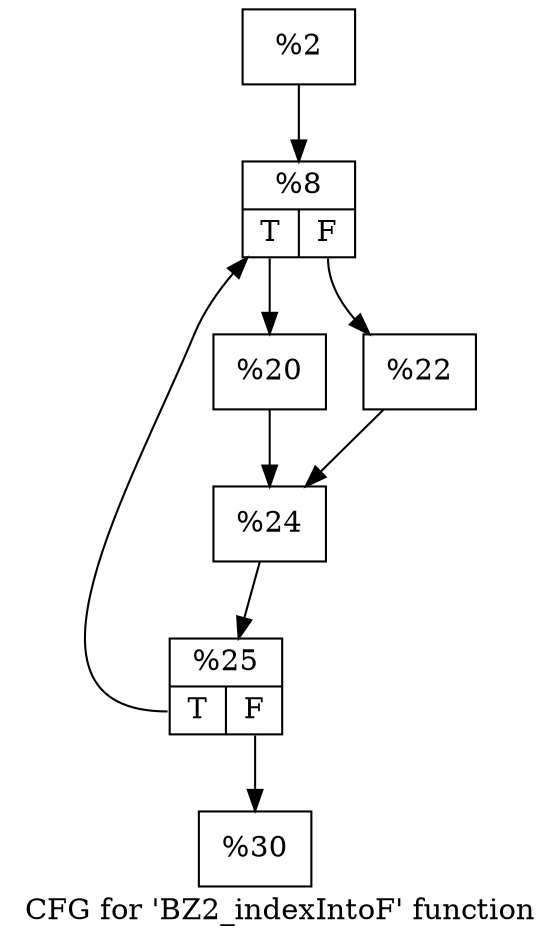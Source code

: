 digraph "CFG for 'BZ2_indexIntoF' function" {
	label="CFG for 'BZ2_indexIntoF' function";

	Node0x18d3fb0 [shape=record,label="{%2}"];
	Node0x18d3fb0 -> Node0x18d4430;
	Node0x18d4430 [shape=record,label="{%8|{<s0>T|<s1>F}}"];
	Node0x18d4430:s0 -> Node0x18d40c0;
	Node0x18d4430:s1 -> Node0x18d4a60;
	Node0x18d40c0 [shape=record,label="{%20}"];
	Node0x18d40c0 -> Node0x18d4b90;
	Node0x18d4a60 [shape=record,label="{%22}"];
	Node0x18d4a60 -> Node0x18d4b90;
	Node0x18d4b90 [shape=record,label="{%24}"];
	Node0x18d4b90 -> Node0x18d4d80;
	Node0x18d4d80 [shape=record,label="{%25|{<s0>T|<s1>F}}"];
	Node0x18d4d80:s0 -> Node0x18d4430;
	Node0x18d4d80:s1 -> Node0x18d4fd0;
	Node0x18d4fd0 [shape=record,label="{%30}"];
}

